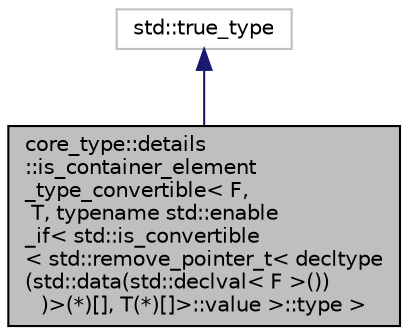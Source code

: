 digraph "core_type::details::is_container_element_type_convertible&lt; F, T, typename std::enable_if&lt; std::is_convertible&lt; std::remove_pointer_t&lt; decltype(std::data(std::declval&lt; F &gt;()))&gt;(*)[], T(*)[]&gt;::value &gt;::type &gt;"
{
 // LATEX_PDF_SIZE
  edge [fontname="Helvetica",fontsize="10",labelfontname="Helvetica",labelfontsize="10"];
  node [fontname="Helvetica",fontsize="10",shape=record];
  Node1 [label="core_type::details\l::is_container_element\l_type_convertible\< F,\l T, typename std::enable\l_if\< std::is_convertible\l\< std::remove_pointer_t\< decltype\l(std::data(std::declval\< F \>())\l)\>(*)[], T(*)[]\>::value \>::type \>",height=0.2,width=0.4,color="black", fillcolor="grey75", style="filled", fontcolor="black",tooltip="Checks if std::remove_pointer_t<decltype(std::data(arr))>(*)[] is convertible to T(*)[]."];
  Node2 -> Node1 [dir="back",color="midnightblue",fontsize="10",style="solid",fontname="Helvetica"];
  Node2 [label="std::true_type",height=0.2,width=0.4,color="grey75", fillcolor="white", style="filled",tooltip=" "];
}
